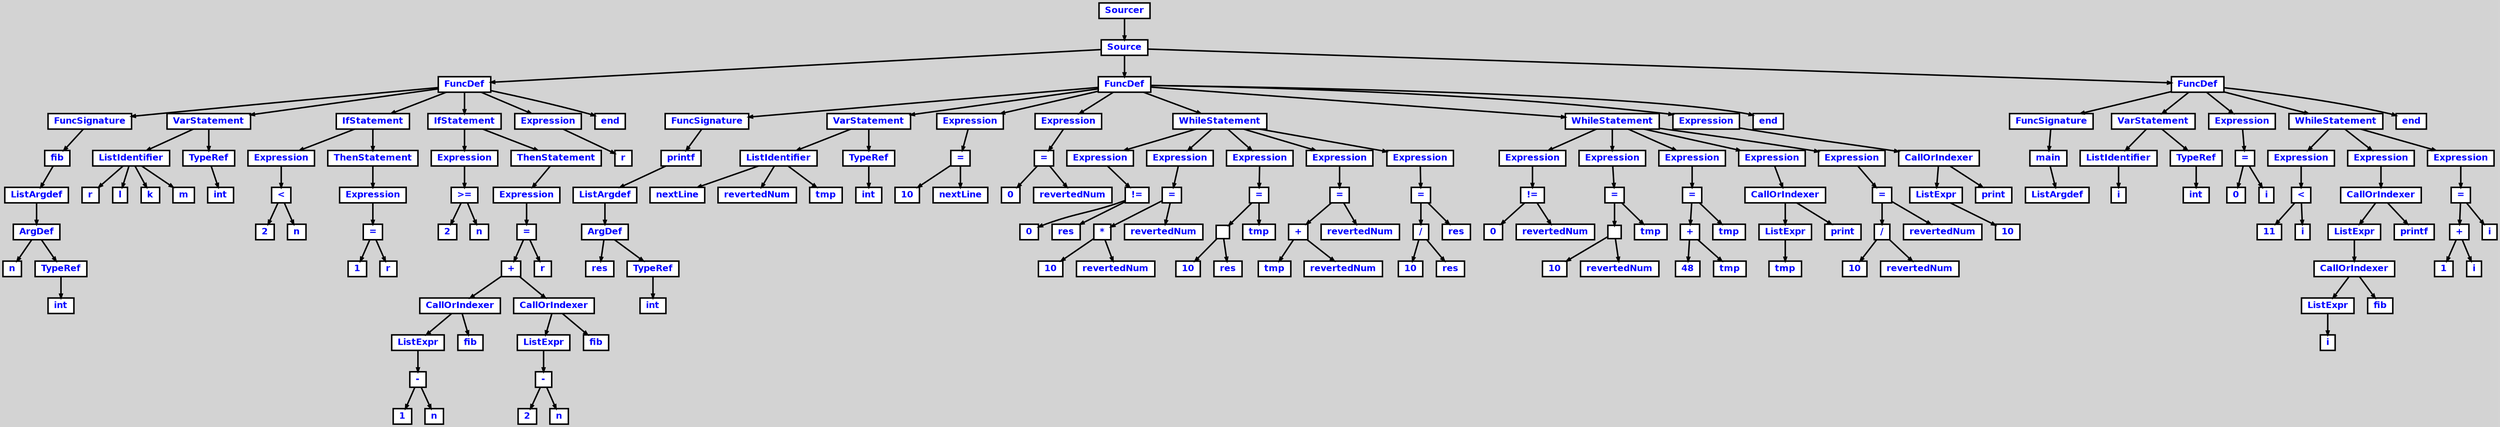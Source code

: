digraph {

	ordering=out;
	ranksep=.4;
	bgcolor="lightgrey";  node [shape=box, fixedsize=false, fontsize=12, fontname="Helvetica-bold", fontcolor="blue"
	width=.25, height=.25, color="black", fillcolor="white", style="filled, solid, bold"];

	edge [arrowsize=.5, color="black", style="bold"]

	n000012DAF1974C80[label="Sourcer"]
	n000012DAF1974B48[label="Source"]
	n000012DAF195B090[label="FuncDef"]
	n000012DAF19520C0[label="FuncSignature"]
	n000012DAF19521F8[label="fib"]
	n000012DAF1951F88[label="ListArgdef"]
	n000012DAF1951D18[label="ArgDef"]
	n000012DAF1951AA8[label="n"]
	n000012DAF1951BE0[label="TypeRef"]
	n000012DAF1951970[label="int"]
	n000012DAF1952BB8[label="VarStatement"]
	n000012DAF1952468[label="ListIdentifier"]
	n000012DAF1952330[label="r"]
	n000012DAF19525A0[label="l"]
	n000012DAF19526D8[label="k"]
	n000012DAF1952810[label="m"]
	n000012DAF1952CF0[label="TypeRef"]
	n000012DAF1952A80[label="int"]
	n000012DAF1954550[label="IfStatement"]
	n000012DAF1954B68[label="Expression"]
	n000012DAF1953920[label="<"]
	n000012DAF1953B90[label="2"]
	n000012DAF1953098[label="n"]
	n000012DAF1954DD8[label="ThenStatement"]
	n000012DAF19547C0[label="Expression"]
	n000012DAF1954CA0[label="="]
	n000012DAF19548F8[label="1"]
	n000012DAF1954070[label="r"]
	n000012DAF1958720[label="IfStatement"]
	n000012DAF1959488[label="Expression"]
	n000012DAF1955A08[label=">="]
	n000012DAF1955C78[label="2"]
	n000012DAF1955180[label="n"]
	n000012DAF195A808[label="ThenStatement"]
	n000012DAF1958858[label="Expression"]
	n000012DAF19595C0[label="="]
	n000012DAF1959830[label="+"]
	n000012DAF195ABB0[label="CallOrIndexer"]
	n000012DAF195A0B8[label="ListExpr"]
	n000012DAF1959F80[label="-"]
	n000012DAF195A1F0[label="1"]
	n000012DAF1959D10[label="n"]
	n000012DAF1959BD8[label="fib"]
	n000012DAF19596F8[label="CallOrIndexer"]
	n000012DAF19590E0[label="ListExpr"]
	n000012DAF1958FA8[label="-"]
	n000012DAF1959218[label="2"]
	n000012DAF1958D38[label="n"]
	n000012DAF1958C00[label="fib"]
	n000012DAF1956158[label="r"]
	n000012DAF195B1C8[label="Expression"]
	n000012DAF195AE20[label="r"]
	n000012DAF195ACE8[label="end"]
	n000012DAF196D648[label="FuncDef"]
	n000012DAF195BA50[label="FuncSignature"]
	n000012DAF195BB88[label="printf"]
	n000012DAF195B918[label="ListArgdef"]
	n000012DAF195B6A8[label="ArgDef"]
	n000012DAF195B438[label="res"]
	n000012DAF195B570[label="TypeRef"]
	n000012DAF195B300[label="int"]
	n000012DAF195C410[label="VarStatement"]
	n000012DAF195BDF8[label="ListIdentifier"]
	n000012DAF195BCC0[label="nextLine"]
	n000012DAF195BF30[label="revertedNum"]
	n000012DAF195C068[label="tmp"]
	n000012DAF195C548[label="TypeRef"]
	n000012DAF195C2D8[label="int"]
	n000012DAF195D040[label="Expression"]
	n000012DAF195D520[label="="]
	n000012DAF195D178[label="10"]
	n000012DAF195C8F0[label="nextLine"]
	n000012DAF195DEE0[label="Expression"]
	n000012DAF195E3C0[label="="]
	n000012DAF195E018[label="0"]
	n000012DAF195D790[label="revertedNum"]
	n000012DAF1964678[label="WhileStatement"]
	n000012DAF19648E8[label="Expression"]
	n000012DAF195EEB8[label="!="]
	n000012DAF195F128[label="0"]
	n000012DAF195E630[label="res"]
	n000012DAF1960238[label="Expression"]
	n000012DAF1960850[label="="]
	n000012DAF1960718[label="*"]
	n000012DAF1960988[label="10"]
	n000012DAF19604A8[label="revertedNum"]
	n000012DAF195F608[label="revertedNum"]
	n000012DAF1961960[label="Expression"]
	n000012DAF1961F78[label="="]
	n000012DAF1961E40[label=""]
	n000012DAF19620B0[label="10"]
	n000012DAF1961BD0[label="res"]
	n000012DAF1960D30[label="tmp"]
	n000012DAF1963088[label="Expression"]
	n000012DAF19636A0[label="="]
	n000012DAF1963568[label="+"]
	n000012DAF19637D8[label="tmp"]
	n000012DAF19632F8[label="revertedNum"]
	n000012DAF1962458[label="revertedNum"]
	n000012DAF19647B0[label="Expression"]
	n000012DAF1964DC8[label="="]
	n000012DAF1964C90[label="/"]
	n000012DAF1964F00[label="10"]
	n000012DAF1964A20[label="res"]
	n000012DAF1963B80[label="res"]
	n000012DAF196B698[label="WhileStatement"]
	n000012DAF196B908[label="Expression"]
	n000012DAF1965C68[label="!="]
	n000012DAF1965ED8[label="0"]
	n000012DAF19653E0[label="revertedNum"]
	n000012DAF1966FE8[label="Expression"]
	n000012DAF1967600[label="="]
	n000012DAF19674C8[label=""]
	n000012DAF1967738[label="10"]
	n000012DAF1967258[label="revertedNum"]
	n000012DAF19663B8[label="tmp"]
	n000012DAF1968710[label="Expression"]
	n000012DAF1968D28[label="="]
	n000012DAF1968BF0[label="+"]
	n000012DAF1968E60[label="48"]
	n000012DAF1968980[label="tmp"]
	n000012DAF1967AE0[label="tmp"]
	n000012DAF196A6C0[label="Expression"]
	n000012DAF196A7F8[label="CallOrIndexer"]
	n000012DAF1969F70[label="ListExpr"]
	n000012DAF1969BC8[label="tmp"]
	n000012DAF1969A90[label="print"]
	n000012DAF196B7D0[label="Expression"]
	n000012DAF196BDE8[label="="]
	n000012DAF196BCB0[label="/"]
	n000012DAF196BF20[label="10"]
	n000012DAF196BA40[label="revertedNum"]
	n000012DAF196ABA0[label="revertedNum"]
	n000012DAF196D8B8[label="Expression"]
	n000012DAF196D9F0[label="CallOrIndexer"]
	n000012DAF196D168[label="ListExpr"]
	n000012DAF196CDC0[label="10"]
	n000012DAF196CC88[label="print"]
	n000012DAF196C8E0[label="end"]
	n000012DAF19731B0[label="FuncDef"]
	n000012DAF196DD98[label="FuncSignature"]
	n000012DAF196DED0[label="main"]
	n000012DAF196DC60[label="ListArgdef"]
	n000012DAF196E4E8[label="VarStatement"]
	n000012DAF196E140[label="ListIdentifier"]
	n000012DAF196E008[label="i"]
	n000012DAF196E620[label="TypeRef"]
	n000012DAF196E3B0[label="int"]
	n000012DAF196F118[label="Expression"]
	n000012DAF196F5F8[label="="]
	n000012DAF196F250[label="0"]
	n000012DAF196E9C8[label="i"]
	n000012DAF1973F18[label="WhileStatement"]
	n000012DAF1974188[label="Expression"]
	n000012DAF19700F0[label="<"]
	n000012DAF1970360[label="11"]
	n000012DAF196F868[label="i"]
	n000012DAF1972F40[label="Expression"]
	n000012DAF1973078[label="CallOrIndexer"]
	n000012DAF19726B8[label="ListExpr"]
	n000012DAF19727F0[label="CallOrIndexer"]
	n000012DAF1971F68[label="ListExpr"]
	n000012DAF1971BC0[label="i"]
	n000012DAF1971A88[label="fib"]
	n000012DAF1971818[label="printf"]
	n000012DAF1974050[label="Expression"]
	n000012DAF1974668[label="="]
	n000012DAF1974530[label="+"]
	n000012DAF19747A0[label="1"]
	n000012DAF19742C0[label="i"]
	n000012DAF1973420[label="i"]
	n000012DAF196F4C0[label="end"]

		n000012DAF1974C80 -> n000012DAF1974B48		// Sourcer -> Source
		n000012DAF1974B48 -> n000012DAF195B090		// Source -> FuncDef
		n000012DAF195B090 -> n000012DAF19520C0		// FuncDef -> FuncSignature
		n000012DAF19520C0 -> n000012DAF19521F8		// FuncSignature -> fib
		n000012DAF19521F8 -> n000012DAF1951F88		// fib -> ListArgdef
		n000012DAF1951F88 -> n000012DAF1951D18		// ListArgdef -> ArgDef
		n000012DAF1951D18 -> n000012DAF1951AA8		// ArgDef -> n
		n000012DAF1951D18 -> n000012DAF1951BE0		// ArgDef -> TypeRef
		n000012DAF1951BE0 -> n000012DAF1951970		// TypeRef -> int
		n000012DAF195B090 -> n000012DAF1952BB8		// FuncDef -> VarStatement
		n000012DAF1952BB8 -> n000012DAF1952468		// VarStatement -> ListIdentifier
		n000012DAF1952468 -> n000012DAF1952330		// ListIdentifier -> r
		n000012DAF1952468 -> n000012DAF19525A0		// ListIdentifier -> l
		n000012DAF1952468 -> n000012DAF19526D8		// ListIdentifier -> k
		n000012DAF1952468 -> n000012DAF1952810		// ListIdentifier -> m
		n000012DAF1952BB8 -> n000012DAF1952CF0		// VarStatement -> TypeRef
		n000012DAF1952CF0 -> n000012DAF1952A80		// TypeRef -> int
		n000012DAF195B090 -> n000012DAF1954550		// FuncDef -> IfStatement
		n000012DAF1954550 -> n000012DAF1954B68		// IfStatement -> Expression
		n000012DAF1954B68 -> n000012DAF1953920		// Expression -> <
		n000012DAF1953920 -> n000012DAF1953B90		// < -> 2
		n000012DAF1953920 -> n000012DAF1953098		// < -> n
		n000012DAF1954550 -> n000012DAF1954DD8		// IfStatement -> ThenStatement
		n000012DAF1954DD8 -> n000012DAF19547C0		// ThenStatement -> Expression
		n000012DAF19547C0 -> n000012DAF1954CA0		// Expression -> =
		n000012DAF1954CA0 -> n000012DAF19548F8		// = -> 1
		n000012DAF1954CA0 -> n000012DAF1954070		// = -> r
		n000012DAF195B090 -> n000012DAF1958720		// FuncDef -> IfStatement
		n000012DAF1958720 -> n000012DAF1959488		// IfStatement -> Expression
		n000012DAF1959488 -> n000012DAF1955A08		// Expression -> >=
		n000012DAF1955A08 -> n000012DAF1955C78		// >= -> 2
		n000012DAF1955A08 -> n000012DAF1955180		// >= -> n
		n000012DAF1958720 -> n000012DAF195A808		// IfStatement -> ThenStatement
		n000012DAF195A808 -> n000012DAF1958858		// ThenStatement -> Expression
		n000012DAF1958858 -> n000012DAF19595C0		// Expression -> =
		n000012DAF19595C0 -> n000012DAF1959830		// = -> +
		n000012DAF1959830 -> n000012DAF195ABB0		// + -> CallOrIndexer
		n000012DAF195ABB0 -> n000012DAF195A0B8		// CallOrIndexer -> ListExpr
		n000012DAF195A0B8 -> n000012DAF1959F80		// ListExpr -> -
		n000012DAF1959F80 -> n000012DAF195A1F0		// - -> 1
		n000012DAF1959F80 -> n000012DAF1959D10		// - -> n
		n000012DAF195ABB0 -> n000012DAF1959BD8		// CallOrIndexer -> fib
		n000012DAF1959830 -> n000012DAF19596F8		// + -> CallOrIndexer
		n000012DAF19596F8 -> n000012DAF19590E0		// CallOrIndexer -> ListExpr
		n000012DAF19590E0 -> n000012DAF1958FA8		// ListExpr -> -
		n000012DAF1958FA8 -> n000012DAF1959218		// - -> 2
		n000012DAF1958FA8 -> n000012DAF1958D38		// - -> n
		n000012DAF19596F8 -> n000012DAF1958C00		// CallOrIndexer -> fib
		n000012DAF19595C0 -> n000012DAF1956158		// = -> r
		n000012DAF195B090 -> n000012DAF195B1C8		// FuncDef -> Expression
		n000012DAF195B1C8 -> n000012DAF195AE20		// Expression -> r
		n000012DAF195B090 -> n000012DAF195ACE8		// FuncDef -> end
		n000012DAF1974B48 -> n000012DAF196D648		// Source -> FuncDef
		n000012DAF196D648 -> n000012DAF195BA50		// FuncDef -> FuncSignature
		n000012DAF195BA50 -> n000012DAF195BB88		// FuncSignature -> printf
		n000012DAF195BB88 -> n000012DAF195B918		// printf -> ListArgdef
		n000012DAF195B918 -> n000012DAF195B6A8		// ListArgdef -> ArgDef
		n000012DAF195B6A8 -> n000012DAF195B438		// ArgDef -> res
		n000012DAF195B6A8 -> n000012DAF195B570		// ArgDef -> TypeRef
		n000012DAF195B570 -> n000012DAF195B300		// TypeRef -> int
		n000012DAF196D648 -> n000012DAF195C410		// FuncDef -> VarStatement
		n000012DAF195C410 -> n000012DAF195BDF8		// VarStatement -> ListIdentifier
		n000012DAF195BDF8 -> n000012DAF195BCC0		// ListIdentifier -> nextLine
		n000012DAF195BDF8 -> n000012DAF195BF30		// ListIdentifier -> revertedNum
		n000012DAF195BDF8 -> n000012DAF195C068		// ListIdentifier -> tmp
		n000012DAF195C410 -> n000012DAF195C548		// VarStatement -> TypeRef
		n000012DAF195C548 -> n000012DAF195C2D8		// TypeRef -> int
		n000012DAF196D648 -> n000012DAF195D040		// FuncDef -> Expression
		n000012DAF195D040 -> n000012DAF195D520		// Expression -> =
		n000012DAF195D520 -> n000012DAF195D178		// = -> 10
		n000012DAF195D520 -> n000012DAF195C8F0		// = -> nextLine
		n000012DAF196D648 -> n000012DAF195DEE0		// FuncDef -> Expression
		n000012DAF195DEE0 -> n000012DAF195E3C0		// Expression -> =
		n000012DAF195E3C0 -> n000012DAF195E018		// = -> 0
		n000012DAF195E3C0 -> n000012DAF195D790		// = -> revertedNum
		n000012DAF196D648 -> n000012DAF1964678		// FuncDef -> WhileStatement
		n000012DAF1964678 -> n000012DAF19648E8		// WhileStatement -> Expression
		n000012DAF19648E8 -> n000012DAF195EEB8		// Expression -> !=
		n000012DAF195EEB8 -> n000012DAF195F128		// != -> 0
		n000012DAF195EEB8 -> n000012DAF195E630		// != -> res
		n000012DAF1964678 -> n000012DAF1960238		// WhileStatement -> Expression
		n000012DAF1960238 -> n000012DAF1960850		// Expression -> =
		n000012DAF1960850 -> n000012DAF1960718		// = -> *
		n000012DAF1960718 -> n000012DAF1960988		// * -> 10
		n000012DAF1960718 -> n000012DAF19604A8		// * -> revertedNum
		n000012DAF1960850 -> n000012DAF195F608		// = -> revertedNum
		n000012DAF1964678 -> n000012DAF1961960		// WhileStatement -> Expression
		n000012DAF1961960 -> n000012DAF1961F78		// Expression -> =
		n000012DAF1961F78 -> n000012DAF1961E40		// = -> 
		n000012DAF1961E40 -> n000012DAF19620B0		// > 10
		n000012DAF1961E40 -> n000012DAF1961BD0		// > res
		n000012DAF1961F78 -> n000012DAF1960D30		// = -> tmp
		n000012DAF1964678 -> n000012DAF1963088		// WhileStatement -> Expression
		n000012DAF1963088 -> n000012DAF19636A0		// Expression -> =
		n000012DAF19636A0 -> n000012DAF1963568		// = -> +
		n000012DAF1963568 -> n000012DAF19637D8		// + -> tmp
		n000012DAF1963568 -> n000012DAF19632F8		// + -> revertedNum
		n000012DAF19636A0 -> n000012DAF1962458		// = -> revertedNum
		n000012DAF1964678 -> n000012DAF19647B0		// WhileStatement -> Expression
		n000012DAF19647B0 -> n000012DAF1964DC8		// Expression -> =
		n000012DAF1964DC8 -> n000012DAF1964C90		// = -> /
		n000012DAF1964C90 -> n000012DAF1964F00		// / -> 10
		n000012DAF1964C90 -> n000012DAF1964A20		// / -> res
		n000012DAF1964DC8 -> n000012DAF1963B80		// = -> res
		n000012DAF196D648 -> n000012DAF196B698		// FuncDef -> WhileStatement
		n000012DAF196B698 -> n000012DAF196B908		// WhileStatement -> Expression
		n000012DAF196B908 -> n000012DAF1965C68		// Expression -> !=
		n000012DAF1965C68 -> n000012DAF1965ED8		// != -> 0
		n000012DAF1965C68 -> n000012DAF19653E0		// != -> revertedNum
		n000012DAF196B698 -> n000012DAF1966FE8		// WhileStatement -> Expression
		n000012DAF1966FE8 -> n000012DAF1967600		// Expression -> =
		n000012DAF1967600 -> n000012DAF19674C8		// = -> 
		n000012DAF19674C8 -> n000012DAF1967738		// > 10
		n000012DAF19674C8 -> n000012DAF1967258		// > revertedNum
		n000012DAF1967600 -> n000012DAF19663B8		// = -> tmp
		n000012DAF196B698 -> n000012DAF1968710		// WhileStatement -> Expression
		n000012DAF1968710 -> n000012DAF1968D28		// Expression -> =
		n000012DAF1968D28 -> n000012DAF1968BF0		// = -> +
		n000012DAF1968BF0 -> n000012DAF1968E60		// + -> 48
		n000012DAF1968BF0 -> n000012DAF1968980		// + -> tmp
		n000012DAF1968D28 -> n000012DAF1967AE0		// = -> tmp
		n000012DAF196B698 -> n000012DAF196A6C0		// WhileStatement -> Expression
		n000012DAF196A6C0 -> n000012DAF196A7F8		// Expression -> CallOrIndexer
		n000012DAF196A7F8 -> n000012DAF1969F70		// CallOrIndexer -> ListExpr
		n000012DAF1969F70 -> n000012DAF1969BC8		// ListExpr -> tmp
		n000012DAF196A7F8 -> n000012DAF1969A90		// CallOrIndexer -> print
		n000012DAF196B698 -> n000012DAF196B7D0		// WhileStatement -> Expression
		n000012DAF196B7D0 -> n000012DAF196BDE8		// Expression -> =
		n000012DAF196BDE8 -> n000012DAF196BCB0		// = -> /
		n000012DAF196BCB0 -> n000012DAF196BF20		// / -> 10
		n000012DAF196BCB0 -> n000012DAF196BA40		// / -> revertedNum
		n000012DAF196BDE8 -> n000012DAF196ABA0		// = -> revertedNum
		n000012DAF196D648 -> n000012DAF196D8B8		// FuncDef -> Expression
		n000012DAF196D8B8 -> n000012DAF196D9F0		// Expression -> CallOrIndexer
		n000012DAF196D9F0 -> n000012DAF196D168		// CallOrIndexer -> ListExpr
		n000012DAF196D168 -> n000012DAF196CDC0		// ListExpr -> 10
		n000012DAF196D9F0 -> n000012DAF196CC88		// CallOrIndexer -> print
		n000012DAF196D648 -> n000012DAF196C8E0		// FuncDef -> end
		n000012DAF1974B48 -> n000012DAF19731B0		// Source -> FuncDef
		n000012DAF19731B0 -> n000012DAF196DD98		// FuncDef -> FuncSignature
		n000012DAF196DD98 -> n000012DAF196DED0		// FuncSignature -> main
		n000012DAF196DED0 -> n000012DAF196DC60		// main -> ListArgdef
		n000012DAF19731B0 -> n000012DAF196E4E8		// FuncDef -> VarStatement
		n000012DAF196E4E8 -> n000012DAF196E140		// VarStatement -> ListIdentifier
		n000012DAF196E140 -> n000012DAF196E008		// ListIdentifier -> i
		n000012DAF196E4E8 -> n000012DAF196E620		// VarStatement -> TypeRef
		n000012DAF196E620 -> n000012DAF196E3B0		// TypeRef -> int
		n000012DAF19731B0 -> n000012DAF196F118		// FuncDef -> Expression
		n000012DAF196F118 -> n000012DAF196F5F8		// Expression -> =
		n000012DAF196F5F8 -> n000012DAF196F250		// = -> 0
		n000012DAF196F5F8 -> n000012DAF196E9C8		// = -> i
		n000012DAF19731B0 -> n000012DAF1973F18		// FuncDef -> WhileStatement
		n000012DAF1973F18 -> n000012DAF1974188		// WhileStatement -> Expression
		n000012DAF1974188 -> n000012DAF19700F0		// Expression -> <
		n000012DAF19700F0 -> n000012DAF1970360		// < -> 11
		n000012DAF19700F0 -> n000012DAF196F868		// < -> i
		n000012DAF1973F18 -> n000012DAF1972F40		// WhileStatement -> Expression
		n000012DAF1972F40 -> n000012DAF1973078		// Expression -> CallOrIndexer
		n000012DAF1973078 -> n000012DAF19726B8		// CallOrIndexer -> ListExpr
		n000012DAF19726B8 -> n000012DAF19727F0		// ListExpr -> CallOrIndexer
		n000012DAF19727F0 -> n000012DAF1971F68		// CallOrIndexer -> ListExpr
		n000012DAF1971F68 -> n000012DAF1971BC0		// ListExpr -> i
		n000012DAF19727F0 -> n000012DAF1971A88		// CallOrIndexer -> fib
		n000012DAF1973078 -> n000012DAF1971818		// CallOrIndexer -> printf
		n000012DAF1973F18 -> n000012DAF1974050		// WhileStatement -> Expression
		n000012DAF1974050 -> n000012DAF1974668		// Expression -> =
		n000012DAF1974668 -> n000012DAF1974530		// = -> +
		n000012DAF1974530 -> n000012DAF19747A0		// + -> 1
		n000012DAF1974530 -> n000012DAF19742C0		// + -> i
		n000012DAF1974668 -> n000012DAF1973420		// = -> i
		n000012DAF19731B0 -> n000012DAF196F4C0		// FuncDef -> end

}